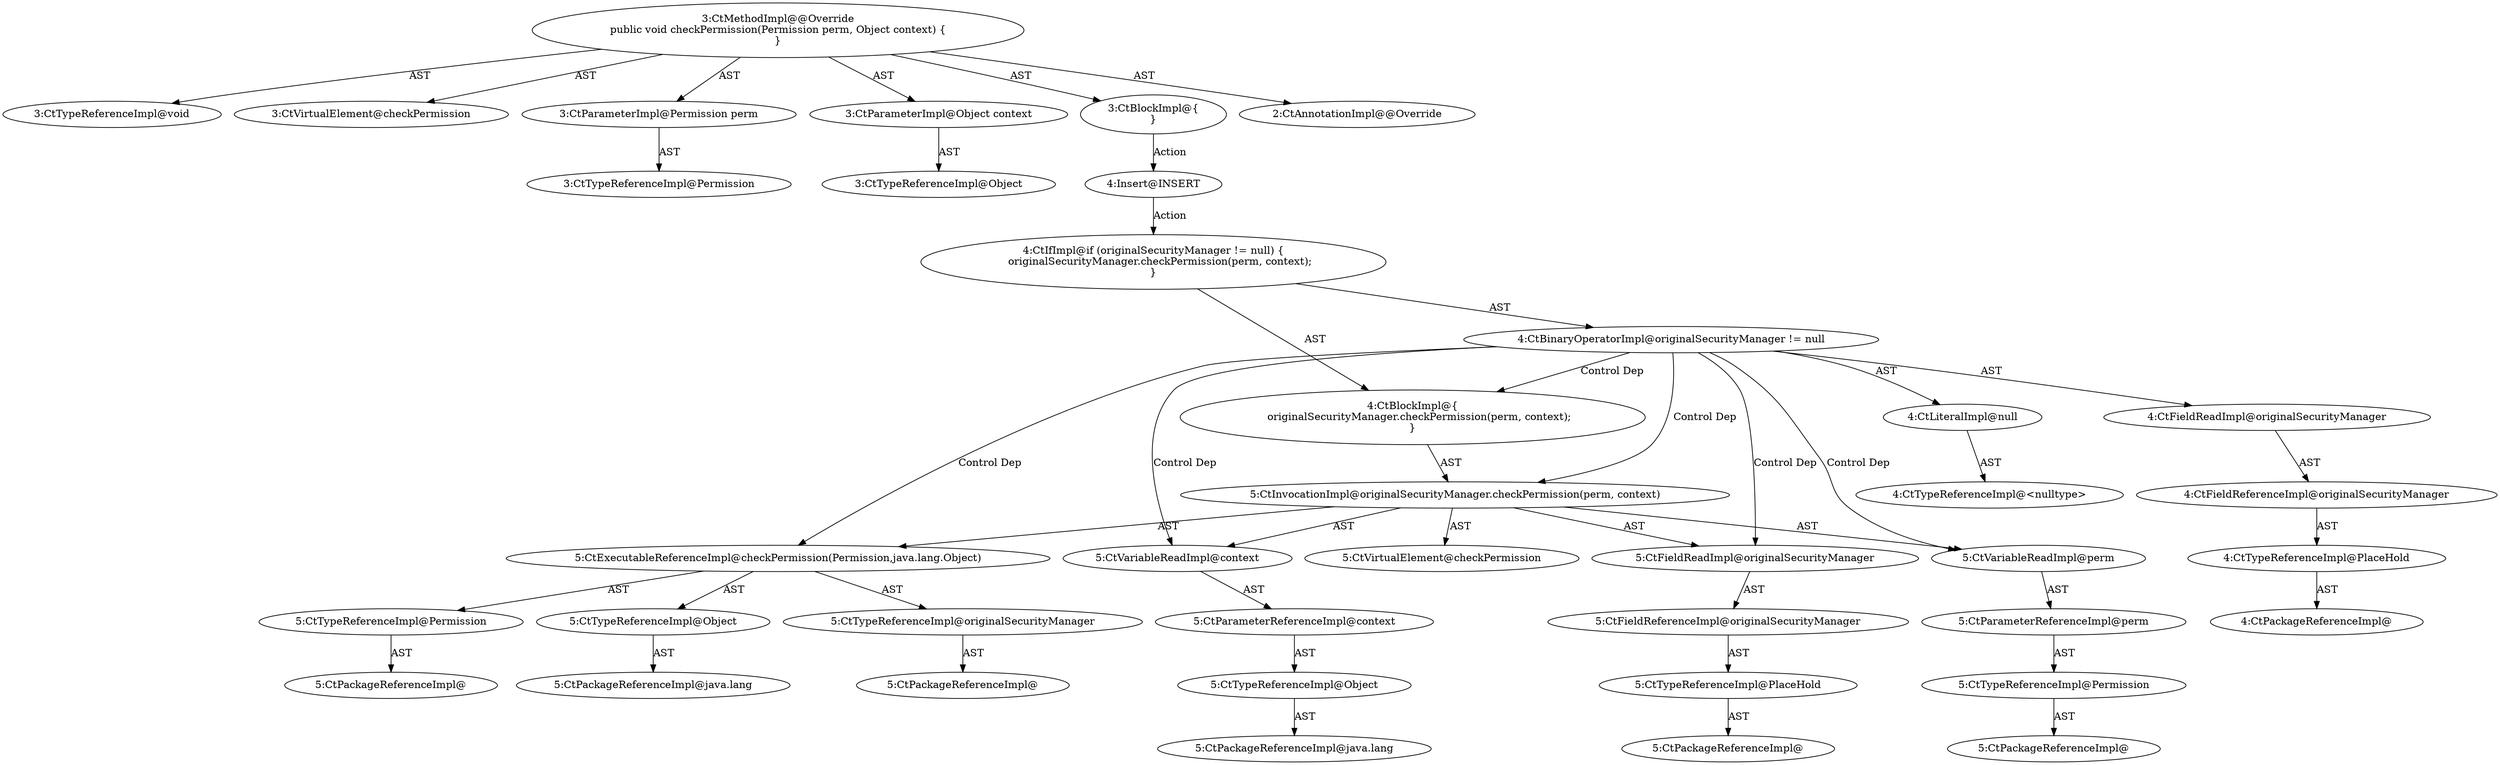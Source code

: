 digraph "checkPermission#?,Permission,Object" {
0 [label="3:CtTypeReferenceImpl@void" shape=ellipse]
1 [label="3:CtVirtualElement@checkPermission" shape=ellipse]
2 [label="3:CtParameterImpl@Permission perm" shape=ellipse]
3 [label="3:CtTypeReferenceImpl@Permission" shape=ellipse]
4 [label="3:CtParameterImpl@Object context" shape=ellipse]
5 [label="3:CtTypeReferenceImpl@Object" shape=ellipse]
6 [label="3:CtBlockImpl@\{
\}" shape=ellipse]
7 [label="3:CtMethodImpl@@Override
public void checkPermission(Permission perm, Object context) \{
\}" shape=ellipse]
8 [label="2:CtAnnotationImpl@@Override" shape=ellipse]
9 [label="4:Insert@INSERT" shape=ellipse]
10 [label="4:CtPackageReferenceImpl@" shape=ellipse]
11 [label="4:CtTypeReferenceImpl@PlaceHold" shape=ellipse]
12 [label="4:CtFieldReferenceImpl@originalSecurityManager" shape=ellipse]
13 [label="4:CtFieldReadImpl@originalSecurityManager" shape=ellipse]
14 [label="4:CtTypeReferenceImpl@<nulltype>" shape=ellipse]
15 [label="4:CtLiteralImpl@null" shape=ellipse]
16 [label="4:CtBinaryOperatorImpl@originalSecurityManager != null" shape=ellipse]
17 [label="5:CtPackageReferenceImpl@" shape=ellipse]
18 [label="5:CtTypeReferenceImpl@PlaceHold" shape=ellipse]
19 [label="5:CtFieldReferenceImpl@originalSecurityManager" shape=ellipse]
20 [label="5:CtFieldReadImpl@originalSecurityManager" shape=ellipse]
21 [label="5:CtPackageReferenceImpl@" shape=ellipse]
22 [label="5:CtTypeReferenceImpl@originalSecurityManager" shape=ellipse]
23 [label="5:CtPackageReferenceImpl@" shape=ellipse]
24 [label="5:CtTypeReferenceImpl@Permission" shape=ellipse]
25 [label="5:CtPackageReferenceImpl@java.lang" shape=ellipse]
26 [label="5:CtTypeReferenceImpl@Object" shape=ellipse]
27 [label="5:CtExecutableReferenceImpl@checkPermission(Permission,java.lang.Object)" shape=ellipse]
28 [label="5:CtPackageReferenceImpl@" shape=ellipse]
29 [label="5:CtTypeReferenceImpl@Permission" shape=ellipse]
30 [label="5:CtParameterReferenceImpl@perm" shape=ellipse]
31 [label="5:CtVariableReadImpl@perm" shape=ellipse]
32 [label="5:CtPackageReferenceImpl@java.lang" shape=ellipse]
33 [label="5:CtTypeReferenceImpl@Object" shape=ellipse]
34 [label="5:CtParameterReferenceImpl@context" shape=ellipse]
35 [label="5:CtVariableReadImpl@context" shape=ellipse]
36 [label="5:CtInvocationImpl@originalSecurityManager.checkPermission(perm, context)" shape=ellipse]
37 [label="5:CtVirtualElement@checkPermission" shape=ellipse]
38 [label="4:CtBlockImpl@\{
    originalSecurityManager.checkPermission(perm, context);
\}" shape=ellipse]
39 [label="4:CtIfImpl@if (originalSecurityManager != null) \{
    originalSecurityManager.checkPermission(perm, context);
\}" shape=ellipse]
2 -> 3 [label="AST"];
4 -> 5 [label="AST"];
6 -> 9 [label="Action"];
7 -> 1 [label="AST"];
7 -> 8 [label="AST"];
7 -> 0 [label="AST"];
7 -> 2 [label="AST"];
7 -> 4 [label="AST"];
7 -> 6 [label="AST"];
9 -> 39 [label="Action"];
11 -> 10 [label="AST"];
12 -> 11 [label="AST"];
13 -> 12 [label="AST"];
15 -> 14 [label="AST"];
16 -> 13 [label="AST"];
16 -> 15 [label="AST"];
16 -> 38 [label="Control Dep"];
16 -> 36 [label="Control Dep"];
16 -> 27 [label="Control Dep"];
16 -> 20 [label="Control Dep"];
16 -> 31 [label="Control Dep"];
16 -> 35 [label="Control Dep"];
18 -> 17 [label="AST"];
19 -> 18 [label="AST"];
20 -> 19 [label="AST"];
22 -> 21 [label="AST"];
24 -> 23 [label="AST"];
26 -> 25 [label="AST"];
27 -> 22 [label="AST"];
27 -> 24 [label="AST"];
27 -> 26 [label="AST"];
29 -> 28 [label="AST"];
30 -> 29 [label="AST"];
31 -> 30 [label="AST"];
33 -> 32 [label="AST"];
34 -> 33 [label="AST"];
35 -> 34 [label="AST"];
36 -> 37 [label="AST"];
36 -> 20 [label="AST"];
36 -> 27 [label="AST"];
36 -> 31 [label="AST"];
36 -> 35 [label="AST"];
38 -> 36 [label="AST"];
39 -> 16 [label="AST"];
39 -> 38 [label="AST"];
}